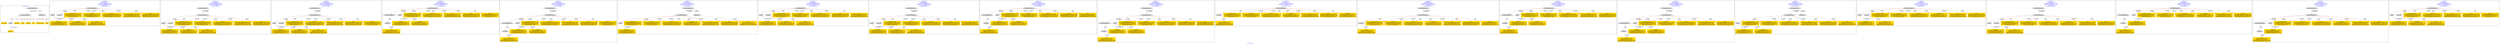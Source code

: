 digraph n0 {
fontcolor="blue"
remincross="true"
label="s22-s-moca.xml"
subgraph cluster_0 {
label="1-correct model"
n2[style="filled",color="white",fillcolor="lightgray",label="CulturalHeritageObject1"];
n3[shape="plaintext",style="filled",fillcolor="gold",label="creationDate"];
n4[style="filled",color="white",fillcolor="lightgray",label="Person1"];
n5[shape="plaintext",style="filled",fillcolor="gold",label="Dimensions"];
n6[shape="plaintext",style="filled",fillcolor="gold",label="Process"];
n7[shape="plaintext",style="filled",fillcolor="gold",label="Provenance"];
n8[shape="plaintext",style="filled",fillcolor="gold",label="title"];
n9[shape="plaintext",style="filled",fillcolor="gold",label="Assension_Number"];
n10[shape="plaintext",style="filled",fillcolor="gold",label="Artist_Name"];
n11[style="filled",color="white",fillcolor="lightgray",label="EuropeanaAggregation1"];
n12[style="filled",color="white",fillcolor="lightgray",label="WebResource1"];
n13[shape="plaintext",style="filled",fillcolor="gold",label="image"];
}
subgraph cluster_1 {
label="candidate 0\nlink coherence:1.0\nnode coherence:1.0\nconfidence:0.490334407110969\nmapping score:0.600944802370323\ncost:9.99991\n-precision:0.5-recall:0.45"
n15[style="filled",color="white",fillcolor="lightgray",label="CulturalHeritageObject1"];
n16[style="filled",color="white",fillcolor="lightgray",label="Person1"];
n17[style="filled",color="white",fillcolor="lightgray",label="Document1"];
n18[shape="plaintext",style="filled",fillcolor="gold",label="Assension_Number\n[CulturalHeritageObject,provenance,0.393]\n[CulturalHeritageObject,title,0.262]\n[CulturalHeritageObject,description,0.194]\n[Concept,prefLabel,0.151]"];
n19[shape="plaintext",style="filled",fillcolor="gold",label="Provenance\n[CulturalHeritageObject,provenance,0.373]\n[CulturalHeritageObject,title,0.29]\n[CulturalHeritageObject,description,0.191]\n[Concept,prefLabel,0.146]"];
n20[shape="plaintext",style="filled",fillcolor="gold",label="Artist_Name\n[Person,nameOfThePerson,0.434]\n[CulturalHeritageObject,description,0.24]\n[CulturalHeritageObject,title,0.2]\n[CulturalHeritageObject,provenance,0.126]"];
n21[shape="plaintext",style="filled",fillcolor="gold",label="Dimensions\n[CulturalHeritageObject,extent,0.685]\n[CulturalHeritageObject,accessionNumber,0.149]\n[CulturalHeritageObject,description,0.09]\n[CulturalHeritageObject,provenance,0.076]"];
n22[shape="plaintext",style="filled",fillcolor="gold",label="creationDate\n[Person,dateOfDeath,0.445]\n[CulturalHeritageObject,created,0.377]\n[CulturalHeritageObject,provenance,0.118]\n[CulturalHeritageObject,title,0.061]"];
n23[shape="plaintext",style="filled",fillcolor="gold",label="title\n[CulturalHeritageObject,description,0.421]\n[CulturalHeritageObject,title,0.298]\n[Person,biographicalInformation,0.185]\n[CulturalHeritageObject,provenance,0.096]"];
n24[shape="plaintext",style="filled",fillcolor="gold",label="image\n[Document,classLink,0.483]\n[WebResource,classLink,0.436]\n[CulturalHeritageObject,provenance,0.044]\n[CulturalHeritageObject,description,0.037]"];
n25[shape="plaintext",style="filled",fillcolor="gold",label="Process\n[CulturalHeritageObject,medium,0.689]\n[CulturalHeritageObject,description,0.158]\n[CulturalHeritageObject,provenance,0.078]\n[Person,biographicalInformation,0.075]"];
}
subgraph cluster_2 {
label="candidate 1\nlink coherence:1.0\nnode coherence:1.0\nconfidence:0.490334407110969\nmapping score:0.600944802370323\ncost:10.99984\n-precision:0.55-recall:0.55"
n27[style="filled",color="white",fillcolor="lightgray",label="CulturalHeritageObject1"];
n28[style="filled",color="white",fillcolor="lightgray",label="Person1"];
n29[style="filled",color="white",fillcolor="lightgray",label="Document1"];
n30[style="filled",color="white",fillcolor="lightgray",label="EuropeanaAggregation1"];
n31[shape="plaintext",style="filled",fillcolor="gold",label="Assension_Number\n[CulturalHeritageObject,provenance,0.393]\n[CulturalHeritageObject,title,0.262]\n[CulturalHeritageObject,description,0.194]\n[Concept,prefLabel,0.151]"];
n32[shape="plaintext",style="filled",fillcolor="gold",label="Provenance\n[CulturalHeritageObject,provenance,0.373]\n[CulturalHeritageObject,title,0.29]\n[CulturalHeritageObject,description,0.191]\n[Concept,prefLabel,0.146]"];
n33[shape="plaintext",style="filled",fillcolor="gold",label="Artist_Name\n[Person,nameOfThePerson,0.434]\n[CulturalHeritageObject,description,0.24]\n[CulturalHeritageObject,title,0.2]\n[CulturalHeritageObject,provenance,0.126]"];
n34[shape="plaintext",style="filled",fillcolor="gold",label="Dimensions\n[CulturalHeritageObject,extent,0.685]\n[CulturalHeritageObject,accessionNumber,0.149]\n[CulturalHeritageObject,description,0.09]\n[CulturalHeritageObject,provenance,0.076]"];
n35[shape="plaintext",style="filled",fillcolor="gold",label="creationDate\n[Person,dateOfDeath,0.445]\n[CulturalHeritageObject,created,0.377]\n[CulturalHeritageObject,provenance,0.118]\n[CulturalHeritageObject,title,0.061]"];
n36[shape="plaintext",style="filled",fillcolor="gold",label="title\n[CulturalHeritageObject,description,0.421]\n[CulturalHeritageObject,title,0.298]\n[Person,biographicalInformation,0.185]\n[CulturalHeritageObject,provenance,0.096]"];
n37[shape="plaintext",style="filled",fillcolor="gold",label="image\n[Document,classLink,0.483]\n[WebResource,classLink,0.436]\n[CulturalHeritageObject,provenance,0.044]\n[CulturalHeritageObject,description,0.037]"];
n38[shape="plaintext",style="filled",fillcolor="gold",label="Process\n[CulturalHeritageObject,medium,0.689]\n[CulturalHeritageObject,description,0.158]\n[CulturalHeritageObject,provenance,0.078]\n[Person,biographicalInformation,0.075]"];
}
subgraph cluster_3 {
label="candidate 10\nlink coherence:1.0\nnode coherence:1.0\nconfidence:0.4799041983309725\nmapping score:0.5974680661103241\ncost:10.99984\n-precision:0.45-recall:0.45"
n40[style="filled",color="white",fillcolor="lightgray",label="CulturalHeritageObject1"];
n41[style="filled",color="white",fillcolor="lightgray",label="Person1"];
n42[style="filled",color="white",fillcolor="lightgray",label="Document1"];
n43[style="filled",color="white",fillcolor="lightgray",label="EuropeanaAggregation1"];
n44[shape="plaintext",style="filled",fillcolor="gold",label="Assension_Number\n[CulturalHeritageObject,provenance,0.393]\n[CulturalHeritageObject,title,0.262]\n[CulturalHeritageObject,description,0.194]\n[Concept,prefLabel,0.151]"];
n45[shape="plaintext",style="filled",fillcolor="gold",label="Artist_Name\n[Person,nameOfThePerson,0.434]\n[CulturalHeritageObject,description,0.24]\n[CulturalHeritageObject,title,0.2]\n[CulturalHeritageObject,provenance,0.126]"];
n46[shape="plaintext",style="filled",fillcolor="gold",label="Dimensions\n[CulturalHeritageObject,extent,0.685]\n[CulturalHeritageObject,accessionNumber,0.149]\n[CulturalHeritageObject,description,0.09]\n[CulturalHeritageObject,provenance,0.076]"];
n47[shape="plaintext",style="filled",fillcolor="gold",label="creationDate\n[Person,dateOfDeath,0.445]\n[CulturalHeritageObject,created,0.377]\n[CulturalHeritageObject,provenance,0.118]\n[CulturalHeritageObject,title,0.061]"];
n48[shape="plaintext",style="filled",fillcolor="gold",label="title\n[CulturalHeritageObject,description,0.421]\n[CulturalHeritageObject,title,0.298]\n[Person,biographicalInformation,0.185]\n[CulturalHeritageObject,provenance,0.096]"];
n49[shape="plaintext",style="filled",fillcolor="gold",label="image\n[Document,classLink,0.483]\n[WebResource,classLink,0.436]\n[CulturalHeritageObject,provenance,0.044]\n[CulturalHeritageObject,description,0.037]"];
n50[shape="plaintext",style="filled",fillcolor="gold",label="Process\n[CulturalHeritageObject,medium,0.689]\n[CulturalHeritageObject,description,0.158]\n[CulturalHeritageObject,provenance,0.078]\n[Person,biographicalInformation,0.075]"];
n51[shape="plaintext",style="filled",fillcolor="gold",label="Provenance\n[CulturalHeritageObject,provenance,0.373]\n[CulturalHeritageObject,title,0.29]\n[CulturalHeritageObject,description,0.191]\n[Concept,prefLabel,0.146]"];
}
subgraph cluster_4 {
label="candidate 11\nlink coherence:1.0\nnode coherence:1.0\nconfidence:0.4799041983309725\nmapping score:0.5974680661103241\ncost:10.9999\n-precision:0.36-recall:0.36"
n53[style="filled",color="white",fillcolor="lightgray",label="CulturalHeritageObject1"];
n54[style="filled",color="white",fillcolor="lightgray",label="CulturalHeritageObject2"];
n55[style="filled",color="white",fillcolor="lightgray",label="Person1"];
n56[style="filled",color="white",fillcolor="lightgray",label="Document2"];
n57[shape="plaintext",style="filled",fillcolor="gold",label="Assension_Number\n[CulturalHeritageObject,provenance,0.393]\n[CulturalHeritageObject,title,0.262]\n[CulturalHeritageObject,description,0.194]\n[Concept,prefLabel,0.151]"];
n58[shape="plaintext",style="filled",fillcolor="gold",label="Artist_Name\n[Person,nameOfThePerson,0.434]\n[CulturalHeritageObject,description,0.24]\n[CulturalHeritageObject,title,0.2]\n[CulturalHeritageObject,provenance,0.126]"];
n59[shape="plaintext",style="filled",fillcolor="gold",label="Dimensions\n[CulturalHeritageObject,extent,0.685]\n[CulturalHeritageObject,accessionNumber,0.149]\n[CulturalHeritageObject,description,0.09]\n[CulturalHeritageObject,provenance,0.076]"];
n60[shape="plaintext",style="filled",fillcolor="gold",label="creationDate\n[Person,dateOfDeath,0.445]\n[CulturalHeritageObject,created,0.377]\n[CulturalHeritageObject,provenance,0.118]\n[CulturalHeritageObject,title,0.061]"];
n61[shape="plaintext",style="filled",fillcolor="gold",label="title\n[CulturalHeritageObject,description,0.421]\n[CulturalHeritageObject,title,0.298]\n[Person,biographicalInformation,0.185]\n[CulturalHeritageObject,provenance,0.096]"];
n62[shape="plaintext",style="filled",fillcolor="gold",label="Process\n[CulturalHeritageObject,medium,0.689]\n[CulturalHeritageObject,description,0.158]\n[CulturalHeritageObject,provenance,0.078]\n[Person,biographicalInformation,0.075]"];
n63[shape="plaintext",style="filled",fillcolor="gold",label="Provenance\n[CulturalHeritageObject,provenance,0.373]\n[CulturalHeritageObject,title,0.29]\n[CulturalHeritageObject,description,0.191]\n[Concept,prefLabel,0.146]"];
n64[shape="plaintext",style="filled",fillcolor="gold",label="image\n[Document,classLink,0.483]\n[WebResource,classLink,0.436]\n[CulturalHeritageObject,provenance,0.044]\n[CulturalHeritageObject,description,0.037]"];
}
subgraph cluster_5 {
label="candidate 12\nlink coherence:1.0\nnode coherence:1.0\nconfidence:0.4799041983309725\nmapping score:0.5974680661103241\ncost:11.99983\n-precision:0.42-recall:0.45"
n66[style="filled",color="white",fillcolor="lightgray",label="CulturalHeritageObject1"];
n67[style="filled",color="white",fillcolor="lightgray",label="CulturalHeritageObject2"];
n68[style="filled",color="white",fillcolor="lightgray",label="Person1"];
n69[style="filled",color="white",fillcolor="lightgray",label="Document2"];
n70[style="filled",color="white",fillcolor="lightgray",label="EuropeanaAggregation1"];
n71[shape="plaintext",style="filled",fillcolor="gold",label="Assension_Number\n[CulturalHeritageObject,provenance,0.393]\n[CulturalHeritageObject,title,0.262]\n[CulturalHeritageObject,description,0.194]\n[Concept,prefLabel,0.151]"];
n72[shape="plaintext",style="filled",fillcolor="gold",label="Artist_Name\n[Person,nameOfThePerson,0.434]\n[CulturalHeritageObject,description,0.24]\n[CulturalHeritageObject,title,0.2]\n[CulturalHeritageObject,provenance,0.126]"];
n73[shape="plaintext",style="filled",fillcolor="gold",label="Dimensions\n[CulturalHeritageObject,extent,0.685]\n[CulturalHeritageObject,accessionNumber,0.149]\n[CulturalHeritageObject,description,0.09]\n[CulturalHeritageObject,provenance,0.076]"];
n74[shape="plaintext",style="filled",fillcolor="gold",label="creationDate\n[Person,dateOfDeath,0.445]\n[CulturalHeritageObject,created,0.377]\n[CulturalHeritageObject,provenance,0.118]\n[CulturalHeritageObject,title,0.061]"];
n75[shape="plaintext",style="filled",fillcolor="gold",label="title\n[CulturalHeritageObject,description,0.421]\n[CulturalHeritageObject,title,0.298]\n[Person,biographicalInformation,0.185]\n[CulturalHeritageObject,provenance,0.096]"];
n76[shape="plaintext",style="filled",fillcolor="gold",label="Process\n[CulturalHeritageObject,medium,0.689]\n[CulturalHeritageObject,description,0.158]\n[CulturalHeritageObject,provenance,0.078]\n[Person,biographicalInformation,0.075]"];
n77[shape="plaintext",style="filled",fillcolor="gold",label="Provenance\n[CulturalHeritageObject,provenance,0.373]\n[CulturalHeritageObject,title,0.29]\n[CulturalHeritageObject,description,0.191]\n[Concept,prefLabel,0.146]"];
n78[shape="plaintext",style="filled",fillcolor="gold",label="image\n[Document,classLink,0.483]\n[WebResource,classLink,0.436]\n[CulturalHeritageObject,provenance,0.044]\n[CulturalHeritageObject,description,0.037]"];
}
subgraph cluster_6 {
label="candidate 13\nlink coherence:1.0\nnode coherence:1.0\nconfidence:0.475926490272952\nmapping score:0.5961421634243173\ncost:10.99977\n-precision:0.82-recall:0.82"
n80[style="filled",color="white",fillcolor="lightgray",label="CulturalHeritageObject1"];
n81[style="filled",color="white",fillcolor="lightgray",label="Person1"];
n82[style="filled",color="white",fillcolor="lightgray",label="EuropeanaAggregation1"];
n83[style="filled",color="white",fillcolor="lightgray",label="WebResource1"];
n84[shape="plaintext",style="filled",fillcolor="gold",label="Assension_Number\n[CulturalHeritageObject,provenance,0.393]\n[CulturalHeritageObject,title,0.262]\n[CulturalHeritageObject,description,0.194]\n[Concept,prefLabel,0.151]"];
n85[shape="plaintext",style="filled",fillcolor="gold",label="Provenance\n[CulturalHeritageObject,provenance,0.373]\n[CulturalHeritageObject,title,0.29]\n[CulturalHeritageObject,description,0.191]\n[Concept,prefLabel,0.146]"];
n86[shape="plaintext",style="filled",fillcolor="gold",label="Artist_Name\n[Person,nameOfThePerson,0.434]\n[CulturalHeritageObject,description,0.24]\n[CulturalHeritageObject,title,0.2]\n[CulturalHeritageObject,provenance,0.126]"];
n87[shape="plaintext",style="filled",fillcolor="gold",label="Dimensions\n[CulturalHeritageObject,extent,0.685]\n[CulturalHeritageObject,accessionNumber,0.149]\n[CulturalHeritageObject,description,0.09]\n[CulturalHeritageObject,provenance,0.076]"];
n88[shape="plaintext",style="filled",fillcolor="gold",label="creationDate\n[Person,dateOfDeath,0.445]\n[CulturalHeritageObject,created,0.377]\n[CulturalHeritageObject,provenance,0.118]\n[CulturalHeritageObject,title,0.061]"];
n89[shape="plaintext",style="filled",fillcolor="gold",label="title\n[CulturalHeritageObject,description,0.421]\n[CulturalHeritageObject,title,0.298]\n[Person,biographicalInformation,0.185]\n[CulturalHeritageObject,provenance,0.096]"];
n90[shape="plaintext",style="filled",fillcolor="gold",label="Process\n[CulturalHeritageObject,medium,0.689]\n[CulturalHeritageObject,description,0.158]\n[CulturalHeritageObject,provenance,0.078]\n[Person,biographicalInformation,0.075]"];
n91[shape="plaintext",style="filled",fillcolor="gold",label="image\n[Document,classLink,0.483]\n[WebResource,classLink,0.436]\n[CulturalHeritageObject,provenance,0.044]\n[CulturalHeritageObject,description,0.037]"];
}
subgraph cluster_7 {
label="candidate 14\nlink coherence:1.0\nnode coherence:1.0\nconfidence:0.4749843493000079\nmapping score:0.595828116433336\ncost:9.99991\n-precision:0.6-recall:0.55"
n93[style="filled",color="white",fillcolor="lightgray",label="CulturalHeritageObject1"];
n94[style="filled",color="white",fillcolor="lightgray",label="Person1"];
n95[style="filled",color="white",fillcolor="lightgray",label="Document1"];
n96[shape="plaintext",style="filled",fillcolor="gold",label="Assension_Number\n[CulturalHeritageObject,provenance,0.393]\n[CulturalHeritageObject,title,0.262]\n[CulturalHeritageObject,description,0.194]\n[Concept,prefLabel,0.151]"];
n97[shape="plaintext",style="filled",fillcolor="gold",label="Provenance\n[CulturalHeritageObject,provenance,0.373]\n[CulturalHeritageObject,title,0.29]\n[CulturalHeritageObject,description,0.191]\n[Concept,prefLabel,0.146]"];
n98[shape="plaintext",style="filled",fillcolor="gold",label="Artist_Name\n[Person,nameOfThePerson,0.434]\n[CulturalHeritageObject,description,0.24]\n[CulturalHeritageObject,title,0.2]\n[CulturalHeritageObject,provenance,0.126]"];
n99[shape="plaintext",style="filled",fillcolor="gold",label="Dimensions\n[CulturalHeritageObject,extent,0.685]\n[CulturalHeritageObject,accessionNumber,0.149]\n[CulturalHeritageObject,description,0.09]\n[CulturalHeritageObject,provenance,0.076]"];
n100[shape="plaintext",style="filled",fillcolor="gold",label="creationDate\n[Person,dateOfDeath,0.445]\n[CulturalHeritageObject,created,0.377]\n[CulturalHeritageObject,provenance,0.118]\n[CulturalHeritageObject,title,0.061]"];
n101[shape="plaintext",style="filled",fillcolor="gold",label="image\n[Document,classLink,0.483]\n[WebResource,classLink,0.436]\n[CulturalHeritageObject,provenance,0.044]\n[CulturalHeritageObject,description,0.037]"];
n102[shape="plaintext",style="filled",fillcolor="gold",label="Process\n[CulturalHeritageObject,medium,0.689]\n[CulturalHeritageObject,description,0.158]\n[CulturalHeritageObject,provenance,0.078]\n[Person,biographicalInformation,0.075]"];
n103[shape="plaintext",style="filled",fillcolor="gold",label="title\n[CulturalHeritageObject,description,0.421]\n[CulturalHeritageObject,title,0.298]\n[Person,biographicalInformation,0.185]\n[CulturalHeritageObject,provenance,0.096]"];
}
subgraph cluster_8 {
label="candidate 15\nlink coherence:1.0\nnode coherence:1.0\nconfidence:0.4749843493000079\nmapping score:0.595828116433336\ncost:10.99984\n-precision:0.64-recall:0.64"
n105[style="filled",color="white",fillcolor="lightgray",label="CulturalHeritageObject1"];
n106[style="filled",color="white",fillcolor="lightgray",label="Person1"];
n107[style="filled",color="white",fillcolor="lightgray",label="Document1"];
n108[style="filled",color="white",fillcolor="lightgray",label="EuropeanaAggregation1"];
n109[shape="plaintext",style="filled",fillcolor="gold",label="Assension_Number\n[CulturalHeritageObject,provenance,0.393]\n[CulturalHeritageObject,title,0.262]\n[CulturalHeritageObject,description,0.194]\n[Concept,prefLabel,0.151]"];
n110[shape="plaintext",style="filled",fillcolor="gold",label="Provenance\n[CulturalHeritageObject,provenance,0.373]\n[CulturalHeritageObject,title,0.29]\n[CulturalHeritageObject,description,0.191]\n[Concept,prefLabel,0.146]"];
n111[shape="plaintext",style="filled",fillcolor="gold",label="Artist_Name\n[Person,nameOfThePerson,0.434]\n[CulturalHeritageObject,description,0.24]\n[CulturalHeritageObject,title,0.2]\n[CulturalHeritageObject,provenance,0.126]"];
n112[shape="plaintext",style="filled",fillcolor="gold",label="Dimensions\n[CulturalHeritageObject,extent,0.685]\n[CulturalHeritageObject,accessionNumber,0.149]\n[CulturalHeritageObject,description,0.09]\n[CulturalHeritageObject,provenance,0.076]"];
n113[shape="plaintext",style="filled",fillcolor="gold",label="creationDate\n[Person,dateOfDeath,0.445]\n[CulturalHeritageObject,created,0.377]\n[CulturalHeritageObject,provenance,0.118]\n[CulturalHeritageObject,title,0.061]"];
n114[shape="plaintext",style="filled",fillcolor="gold",label="image\n[Document,classLink,0.483]\n[WebResource,classLink,0.436]\n[CulturalHeritageObject,provenance,0.044]\n[CulturalHeritageObject,description,0.037]"];
n115[shape="plaintext",style="filled",fillcolor="gold",label="Process\n[CulturalHeritageObject,medium,0.689]\n[CulturalHeritageObject,description,0.158]\n[CulturalHeritageObject,provenance,0.078]\n[Person,biographicalInformation,0.075]"];
n116[shape="plaintext",style="filled",fillcolor="gold",label="title\n[CulturalHeritageObject,description,0.421]\n[CulturalHeritageObject,title,0.298]\n[Person,biographicalInformation,0.185]\n[CulturalHeritageObject,provenance,0.096]"];
}
subgraph cluster_9 {
label="candidate 16\nlink coherence:1.0\nnode coherence:1.0\nconfidence:0.4749843493000079\nmapping score:0.595828116433336\ncost:10.9999\n-precision:0.55-recall:0.55"
n118[style="filled",color="white",fillcolor="lightgray",label="CulturalHeritageObject1"];
n119[style="filled",color="white",fillcolor="lightgray",label="CulturalHeritageObject2"];
n120[style="filled",color="white",fillcolor="lightgray",label="Person1"];
n121[style="filled",color="white",fillcolor="lightgray",label="Document2"];
n122[shape="plaintext",style="filled",fillcolor="gold",label="Assension_Number\n[CulturalHeritageObject,provenance,0.393]\n[CulturalHeritageObject,title,0.262]\n[CulturalHeritageObject,description,0.194]\n[Concept,prefLabel,0.151]"];
n123[shape="plaintext",style="filled",fillcolor="gold",label="Provenance\n[CulturalHeritageObject,provenance,0.373]\n[CulturalHeritageObject,title,0.29]\n[CulturalHeritageObject,description,0.191]\n[Concept,prefLabel,0.146]"];
n124[shape="plaintext",style="filled",fillcolor="gold",label="Artist_Name\n[Person,nameOfThePerson,0.434]\n[CulturalHeritageObject,description,0.24]\n[CulturalHeritageObject,title,0.2]\n[CulturalHeritageObject,provenance,0.126]"];
n125[shape="plaintext",style="filled",fillcolor="gold",label="Dimensions\n[CulturalHeritageObject,extent,0.685]\n[CulturalHeritageObject,accessionNumber,0.149]\n[CulturalHeritageObject,description,0.09]\n[CulturalHeritageObject,provenance,0.076]"];
n126[shape="plaintext",style="filled",fillcolor="gold",label="creationDate\n[Person,dateOfDeath,0.445]\n[CulturalHeritageObject,created,0.377]\n[CulturalHeritageObject,provenance,0.118]\n[CulturalHeritageObject,title,0.061]"];
n127[shape="plaintext",style="filled",fillcolor="gold",label="Process\n[CulturalHeritageObject,medium,0.689]\n[CulturalHeritageObject,description,0.158]\n[CulturalHeritageObject,provenance,0.078]\n[Person,biographicalInformation,0.075]"];
n128[shape="plaintext",style="filled",fillcolor="gold",label="title\n[CulturalHeritageObject,description,0.421]\n[CulturalHeritageObject,title,0.298]\n[Person,biographicalInformation,0.185]\n[CulturalHeritageObject,provenance,0.096]"];
n129[shape="plaintext",style="filled",fillcolor="gold",label="image\n[Document,classLink,0.483]\n[WebResource,classLink,0.436]\n[CulturalHeritageObject,provenance,0.044]\n[CulturalHeritageObject,description,0.037]"];
}
subgraph cluster_10 {
label="candidate 17\nlink coherence:1.0\nnode coherence:1.0\nconfidence:0.4749843493000079\nmapping score:0.595828116433336\ncost:11.99983\n-precision:0.58-recall:0.64"
n131[style="filled",color="white",fillcolor="lightgray",label="CulturalHeritageObject1"];
n132[style="filled",color="white",fillcolor="lightgray",label="CulturalHeritageObject2"];
n133[style="filled",color="white",fillcolor="lightgray",label="Person1"];
n134[style="filled",color="white",fillcolor="lightgray",label="Document2"];
n135[style="filled",color="white",fillcolor="lightgray",label="EuropeanaAggregation1"];
n136[shape="plaintext",style="filled",fillcolor="gold",label="Assension_Number\n[CulturalHeritageObject,provenance,0.393]\n[CulturalHeritageObject,title,0.262]\n[CulturalHeritageObject,description,0.194]\n[Concept,prefLabel,0.151]"];
n137[shape="plaintext",style="filled",fillcolor="gold",label="Provenance\n[CulturalHeritageObject,provenance,0.373]\n[CulturalHeritageObject,title,0.29]\n[CulturalHeritageObject,description,0.191]\n[Concept,prefLabel,0.146]"];
n138[shape="plaintext",style="filled",fillcolor="gold",label="Artist_Name\n[Person,nameOfThePerson,0.434]\n[CulturalHeritageObject,description,0.24]\n[CulturalHeritageObject,title,0.2]\n[CulturalHeritageObject,provenance,0.126]"];
n139[shape="plaintext",style="filled",fillcolor="gold",label="Dimensions\n[CulturalHeritageObject,extent,0.685]\n[CulturalHeritageObject,accessionNumber,0.149]\n[CulturalHeritageObject,description,0.09]\n[CulturalHeritageObject,provenance,0.076]"];
n140[shape="plaintext",style="filled",fillcolor="gold",label="creationDate\n[Person,dateOfDeath,0.445]\n[CulturalHeritageObject,created,0.377]\n[CulturalHeritageObject,provenance,0.118]\n[CulturalHeritageObject,title,0.061]"];
n141[shape="plaintext",style="filled",fillcolor="gold",label="Process\n[CulturalHeritageObject,medium,0.689]\n[CulturalHeritageObject,description,0.158]\n[CulturalHeritageObject,provenance,0.078]\n[Person,biographicalInformation,0.075]"];
n142[shape="plaintext",style="filled",fillcolor="gold",label="title\n[CulturalHeritageObject,description,0.421]\n[CulturalHeritageObject,title,0.298]\n[Person,biographicalInformation,0.185]\n[CulturalHeritageObject,provenance,0.096]"];
n143[shape="plaintext",style="filled",fillcolor="gold",label="image\n[Document,classLink,0.483]\n[WebResource,classLink,0.436]\n[CulturalHeritageObject,provenance,0.044]\n[CulturalHeritageObject,description,0.037]"];
}
subgraph cluster_11 {
label="candidate 18\nlink coherence:1.0\nnode coherence:1.0\nconfidence:0.4524821244476821\nmapping score:0.6091607081492274\ncost:9.0\n-precision:0.44-recall:0.36"
n145[style="filled",color="white",fillcolor="lightgray",label="CulturalHeritageObject1"];
n146[style="filled",color="white",fillcolor="lightgray",label="Document1"];
n147[shape="plaintext",style="filled",fillcolor="gold",label="Assension_Number\n[CulturalHeritageObject,provenance,0.393]\n[CulturalHeritageObject,title,0.262]\n[CulturalHeritageObject,description,0.194]\n[Concept,prefLabel,0.151]"];
n148[shape="plaintext",style="filled",fillcolor="gold",label="Provenance\n[CulturalHeritageObject,provenance,0.373]\n[CulturalHeritageObject,title,0.29]\n[CulturalHeritageObject,description,0.191]\n[Concept,prefLabel,0.146]"];
n149[shape="plaintext",style="filled",fillcolor="gold",label="Dimensions\n[CulturalHeritageObject,extent,0.685]\n[CulturalHeritageObject,accessionNumber,0.149]\n[CulturalHeritageObject,description,0.09]\n[CulturalHeritageObject,provenance,0.076]"];
n150[shape="plaintext",style="filled",fillcolor="gold",label="creationDate\n[Person,dateOfDeath,0.445]\n[CulturalHeritageObject,created,0.377]\n[CulturalHeritageObject,provenance,0.118]\n[CulturalHeritageObject,title,0.061]"];
n151[shape="plaintext",style="filled",fillcolor="gold",label="title\n[CulturalHeritageObject,description,0.421]\n[CulturalHeritageObject,title,0.298]\n[Person,biographicalInformation,0.185]\n[CulturalHeritageObject,provenance,0.096]"];
n152[shape="plaintext",style="filled",fillcolor="gold",label="image\n[Document,classLink,0.483]\n[WebResource,classLink,0.436]\n[CulturalHeritageObject,provenance,0.044]\n[CulturalHeritageObject,description,0.037]"];
n153[shape="plaintext",style="filled",fillcolor="gold",label="Process\n[CulturalHeritageObject,medium,0.689]\n[CulturalHeritageObject,description,0.158]\n[CulturalHeritageObject,provenance,0.078]\n[Person,biographicalInformation,0.075]"];
n154[shape="plaintext",style="filled",fillcolor="gold",label="Artist_Name\n[Person,nameOfThePerson,0.434]\n[CulturalHeritageObject,description,0.24]\n[CulturalHeritageObject,title,0.2]\n[CulturalHeritageObject,provenance,0.126]"];
}
subgraph cluster_12 {
label="candidate 19\nlink coherence:1.0\nnode coherence:1.0\nconfidence:0.4524821244476821\nmapping score:0.6091607081492274\ncost:9.99993\n-precision:0.5-recall:0.45"
n156[style="filled",color="white",fillcolor="lightgray",label="CulturalHeritageObject1"];
n157[style="filled",color="white",fillcolor="lightgray",label="Document1"];
n158[style="filled",color="white",fillcolor="lightgray",label="EuropeanaAggregation1"];
n159[shape="plaintext",style="filled",fillcolor="gold",label="Assension_Number\n[CulturalHeritageObject,provenance,0.393]\n[CulturalHeritageObject,title,0.262]\n[CulturalHeritageObject,description,0.194]\n[Concept,prefLabel,0.151]"];
n160[shape="plaintext",style="filled",fillcolor="gold",label="Provenance\n[CulturalHeritageObject,provenance,0.373]\n[CulturalHeritageObject,title,0.29]\n[CulturalHeritageObject,description,0.191]\n[Concept,prefLabel,0.146]"];
n161[shape="plaintext",style="filled",fillcolor="gold",label="Dimensions\n[CulturalHeritageObject,extent,0.685]\n[CulturalHeritageObject,accessionNumber,0.149]\n[CulturalHeritageObject,description,0.09]\n[CulturalHeritageObject,provenance,0.076]"];
n162[shape="plaintext",style="filled",fillcolor="gold",label="creationDate\n[Person,dateOfDeath,0.445]\n[CulturalHeritageObject,created,0.377]\n[CulturalHeritageObject,provenance,0.118]\n[CulturalHeritageObject,title,0.061]"];
n163[shape="plaintext",style="filled",fillcolor="gold",label="title\n[CulturalHeritageObject,description,0.421]\n[CulturalHeritageObject,title,0.298]\n[Person,biographicalInformation,0.185]\n[CulturalHeritageObject,provenance,0.096]"];
n164[shape="plaintext",style="filled",fillcolor="gold",label="image\n[Document,classLink,0.483]\n[WebResource,classLink,0.436]\n[CulturalHeritageObject,provenance,0.044]\n[CulturalHeritageObject,description,0.037]"];
n165[shape="plaintext",style="filled",fillcolor="gold",label="Process\n[CulturalHeritageObject,medium,0.689]\n[CulturalHeritageObject,description,0.158]\n[CulturalHeritageObject,provenance,0.078]\n[Person,biographicalInformation,0.075]"];
n166[shape="plaintext",style="filled",fillcolor="gold",label="Artist_Name\n[Person,nameOfThePerson,0.434]\n[CulturalHeritageObject,description,0.24]\n[CulturalHeritageObject,title,0.2]\n[CulturalHeritageObject,provenance,0.126]"];
}
subgraph cluster_13 {
label="candidate 2\nlink coherence:1.0\nnode coherence:1.0\nconfidence:0.490334407110969\nmapping score:0.600944802370323\ncost:10.9999\n-precision:0.45-recall:0.45"
n168[style="filled",color="white",fillcolor="lightgray",label="CulturalHeritageObject1"];
n169[style="filled",color="white",fillcolor="lightgray",label="CulturalHeritageObject2"];
n170[style="filled",color="white",fillcolor="lightgray",label="Person1"];
n171[style="filled",color="white",fillcolor="lightgray",label="Document2"];
n172[shape="plaintext",style="filled",fillcolor="gold",label="Assension_Number\n[CulturalHeritageObject,provenance,0.393]\n[CulturalHeritageObject,title,0.262]\n[CulturalHeritageObject,description,0.194]\n[Concept,prefLabel,0.151]"];
n173[shape="plaintext",style="filled",fillcolor="gold",label="Provenance\n[CulturalHeritageObject,provenance,0.373]\n[CulturalHeritageObject,title,0.29]\n[CulturalHeritageObject,description,0.191]\n[Concept,prefLabel,0.146]"];
n174[shape="plaintext",style="filled",fillcolor="gold",label="Artist_Name\n[Person,nameOfThePerson,0.434]\n[CulturalHeritageObject,description,0.24]\n[CulturalHeritageObject,title,0.2]\n[CulturalHeritageObject,provenance,0.126]"];
n175[shape="plaintext",style="filled",fillcolor="gold",label="Dimensions\n[CulturalHeritageObject,extent,0.685]\n[CulturalHeritageObject,accessionNumber,0.149]\n[CulturalHeritageObject,description,0.09]\n[CulturalHeritageObject,provenance,0.076]"];
n176[shape="plaintext",style="filled",fillcolor="gold",label="creationDate\n[Person,dateOfDeath,0.445]\n[CulturalHeritageObject,created,0.377]\n[CulturalHeritageObject,provenance,0.118]\n[CulturalHeritageObject,title,0.061]"];
n177[shape="plaintext",style="filled",fillcolor="gold",label="title\n[CulturalHeritageObject,description,0.421]\n[CulturalHeritageObject,title,0.298]\n[Person,biographicalInformation,0.185]\n[CulturalHeritageObject,provenance,0.096]"];
n178[shape="plaintext",style="filled",fillcolor="gold",label="Process\n[CulturalHeritageObject,medium,0.689]\n[CulturalHeritageObject,description,0.158]\n[CulturalHeritageObject,provenance,0.078]\n[Person,biographicalInformation,0.075]"];
n179[shape="plaintext",style="filled",fillcolor="gold",label="image\n[Document,classLink,0.483]\n[WebResource,classLink,0.436]\n[CulturalHeritageObject,provenance,0.044]\n[CulturalHeritageObject,description,0.037]"];
}
subgraph cluster_14 {
label="candidate 3\nlink coherence:1.0\nnode coherence:1.0\nconfidence:0.490334407110969\nmapping score:0.600944802370323\ncost:11.99983\n-precision:0.5-recall:0.55"
n181[style="filled",color="white",fillcolor="lightgray",label="CulturalHeritageObject1"];
n182[style="filled",color="white",fillcolor="lightgray",label="CulturalHeritageObject2"];
n183[style="filled",color="white",fillcolor="lightgray",label="Person1"];
n184[style="filled",color="white",fillcolor="lightgray",label="Document2"];
n185[style="filled",color="white",fillcolor="lightgray",label="EuropeanaAggregation1"];
n186[shape="plaintext",style="filled",fillcolor="gold",label="Assension_Number\n[CulturalHeritageObject,provenance,0.393]\n[CulturalHeritageObject,title,0.262]\n[CulturalHeritageObject,description,0.194]\n[Concept,prefLabel,0.151]"];
n187[shape="plaintext",style="filled",fillcolor="gold",label="Provenance\n[CulturalHeritageObject,provenance,0.373]\n[CulturalHeritageObject,title,0.29]\n[CulturalHeritageObject,description,0.191]\n[Concept,prefLabel,0.146]"];
n188[shape="plaintext",style="filled",fillcolor="gold",label="Artist_Name\n[Person,nameOfThePerson,0.434]\n[CulturalHeritageObject,description,0.24]\n[CulturalHeritageObject,title,0.2]\n[CulturalHeritageObject,provenance,0.126]"];
n189[shape="plaintext",style="filled",fillcolor="gold",label="Dimensions\n[CulturalHeritageObject,extent,0.685]\n[CulturalHeritageObject,accessionNumber,0.149]\n[CulturalHeritageObject,description,0.09]\n[CulturalHeritageObject,provenance,0.076]"];
n190[shape="plaintext",style="filled",fillcolor="gold",label="creationDate\n[Person,dateOfDeath,0.445]\n[CulturalHeritageObject,created,0.377]\n[CulturalHeritageObject,provenance,0.118]\n[CulturalHeritageObject,title,0.061]"];
n191[shape="plaintext",style="filled",fillcolor="gold",label="title\n[CulturalHeritageObject,description,0.421]\n[CulturalHeritageObject,title,0.298]\n[Person,biographicalInformation,0.185]\n[CulturalHeritageObject,provenance,0.096]"];
n192[shape="plaintext",style="filled",fillcolor="gold",label="Process\n[CulturalHeritageObject,medium,0.689]\n[CulturalHeritageObject,description,0.158]\n[CulturalHeritageObject,provenance,0.078]\n[Person,biographicalInformation,0.075]"];
n193[shape="plaintext",style="filled",fillcolor="gold",label="image\n[Document,classLink,0.483]\n[WebResource,classLink,0.436]\n[CulturalHeritageObject,provenance,0.044]\n[CulturalHeritageObject,description,0.037]"];
}
subgraph cluster_15 {
label="candidate 4\nlink coherence:1.0\nnode coherence:1.0\nconfidence:0.48441975328209064\nmapping score:0.5989732510940302\ncost:10.99977\n-precision:0.73-recall:0.73"
n195[style="filled",color="white",fillcolor="lightgray",label="CulturalHeritageObject1"];
n196[style="filled",color="white",fillcolor="lightgray",label="Person1"];
n197[style="filled",color="white",fillcolor="lightgray",label="EuropeanaAggregation1"];
n198[style="filled",color="white",fillcolor="lightgray",label="WebResource1"];
n199[shape="plaintext",style="filled",fillcolor="gold",label="Assension_Number\n[CulturalHeritageObject,provenance,0.393]\n[CulturalHeritageObject,title,0.262]\n[CulturalHeritageObject,description,0.194]\n[Concept,prefLabel,0.151]"];
n200[shape="plaintext",style="filled",fillcolor="gold",label="Provenance\n[CulturalHeritageObject,provenance,0.373]\n[CulturalHeritageObject,title,0.29]\n[CulturalHeritageObject,description,0.191]\n[Concept,prefLabel,0.146]"];
n201[shape="plaintext",style="filled",fillcolor="gold",label="Artist_Name\n[Person,nameOfThePerson,0.434]\n[CulturalHeritageObject,description,0.24]\n[CulturalHeritageObject,title,0.2]\n[CulturalHeritageObject,provenance,0.126]"];
n202[shape="plaintext",style="filled",fillcolor="gold",label="Dimensions\n[CulturalHeritageObject,extent,0.685]\n[CulturalHeritageObject,accessionNumber,0.149]\n[CulturalHeritageObject,description,0.09]\n[CulturalHeritageObject,provenance,0.076]"];
n203[shape="plaintext",style="filled",fillcolor="gold",label="creationDate\n[Person,dateOfDeath,0.445]\n[CulturalHeritageObject,created,0.377]\n[CulturalHeritageObject,provenance,0.118]\n[CulturalHeritageObject,title,0.061]"];
n204[shape="plaintext",style="filled",fillcolor="gold",label="title\n[CulturalHeritageObject,description,0.421]\n[CulturalHeritageObject,title,0.298]\n[Person,biographicalInformation,0.185]\n[CulturalHeritageObject,provenance,0.096]"];
n205[shape="plaintext",style="filled",fillcolor="gold",label="Process\n[CulturalHeritageObject,medium,0.689]\n[CulturalHeritageObject,description,0.158]\n[CulturalHeritageObject,provenance,0.078]\n[Person,biographicalInformation,0.075]"];
n206[shape="plaintext",style="filled",fillcolor="gold",label="image\n[Document,classLink,0.483]\n[WebResource,classLink,0.436]\n[CulturalHeritageObject,provenance,0.044]\n[CulturalHeritageObject,description,0.037]"];
}
subgraph cluster_16 {
label="candidate 5\nlink coherence:1.0\nnode coherence:1.0\nconfidence:0.4818411441018303\nmapping score:0.59811371470061\ncost:9.99991\n-precision:0.6-recall:0.55"
n208[style="filled",color="white",fillcolor="lightgray",label="CulturalHeritageObject1"];
n209[style="filled",color="white",fillcolor="lightgray",label="Person1"];
n210[style="filled",color="white",fillcolor="lightgray",label="Document1"];
n211[shape="plaintext",style="filled",fillcolor="gold",label="Assension_Number\n[CulturalHeritageObject,provenance,0.393]\n[CulturalHeritageObject,title,0.262]\n[CulturalHeritageObject,description,0.194]\n[Concept,prefLabel,0.151]"];
n212[shape="plaintext",style="filled",fillcolor="gold",label="Provenance\n[CulturalHeritageObject,provenance,0.373]\n[CulturalHeritageObject,title,0.29]\n[CulturalHeritageObject,description,0.191]\n[Concept,prefLabel,0.146]"];
n213[shape="plaintext",style="filled",fillcolor="gold",label="Artist_Name\n[Person,nameOfThePerson,0.434]\n[CulturalHeritageObject,description,0.24]\n[CulturalHeritageObject,title,0.2]\n[CulturalHeritageObject,provenance,0.126]"];
n214[shape="plaintext",style="filled",fillcolor="gold",label="Dimensions\n[CulturalHeritageObject,extent,0.685]\n[CulturalHeritageObject,accessionNumber,0.149]\n[CulturalHeritageObject,description,0.09]\n[CulturalHeritageObject,provenance,0.076]"];
n215[shape="plaintext",style="filled",fillcolor="gold",label="creationDate\n[Person,dateOfDeath,0.445]\n[CulturalHeritageObject,created,0.377]\n[CulturalHeritageObject,provenance,0.118]\n[CulturalHeritageObject,title,0.061]"];
n216[shape="plaintext",style="filled",fillcolor="gold",label="title\n[CulturalHeritageObject,description,0.421]\n[CulturalHeritageObject,title,0.298]\n[Person,biographicalInformation,0.185]\n[CulturalHeritageObject,provenance,0.096]"];
n217[shape="plaintext",style="filled",fillcolor="gold",label="image\n[Document,classLink,0.483]\n[WebResource,classLink,0.436]\n[CulturalHeritageObject,provenance,0.044]\n[CulturalHeritageObject,description,0.037]"];
n218[shape="plaintext",style="filled",fillcolor="gold",label="Process\n[CulturalHeritageObject,medium,0.689]\n[CulturalHeritageObject,description,0.158]\n[CulturalHeritageObject,provenance,0.078]\n[Person,biographicalInformation,0.075]"];
}
subgraph cluster_17 {
label="candidate 6\nlink coherence:1.0\nnode coherence:1.0\nconfidence:0.4818411441018303\nmapping score:0.59811371470061\ncost:10.99984\n-precision:0.64-recall:0.64"
n220[style="filled",color="white",fillcolor="lightgray",label="CulturalHeritageObject1"];
n221[style="filled",color="white",fillcolor="lightgray",label="Person1"];
n222[style="filled",color="white",fillcolor="lightgray",label="Document1"];
n223[style="filled",color="white",fillcolor="lightgray",label="EuropeanaAggregation1"];
n224[shape="plaintext",style="filled",fillcolor="gold",label="Assension_Number\n[CulturalHeritageObject,provenance,0.393]\n[CulturalHeritageObject,title,0.262]\n[CulturalHeritageObject,description,0.194]\n[Concept,prefLabel,0.151]"];
n225[shape="plaintext",style="filled",fillcolor="gold",label="Provenance\n[CulturalHeritageObject,provenance,0.373]\n[CulturalHeritageObject,title,0.29]\n[CulturalHeritageObject,description,0.191]\n[Concept,prefLabel,0.146]"];
n226[shape="plaintext",style="filled",fillcolor="gold",label="Artist_Name\n[Person,nameOfThePerson,0.434]\n[CulturalHeritageObject,description,0.24]\n[CulturalHeritageObject,title,0.2]\n[CulturalHeritageObject,provenance,0.126]"];
n227[shape="plaintext",style="filled",fillcolor="gold",label="Dimensions\n[CulturalHeritageObject,extent,0.685]\n[CulturalHeritageObject,accessionNumber,0.149]\n[CulturalHeritageObject,description,0.09]\n[CulturalHeritageObject,provenance,0.076]"];
n228[shape="plaintext",style="filled",fillcolor="gold",label="creationDate\n[Person,dateOfDeath,0.445]\n[CulturalHeritageObject,created,0.377]\n[CulturalHeritageObject,provenance,0.118]\n[CulturalHeritageObject,title,0.061]"];
n229[shape="plaintext",style="filled",fillcolor="gold",label="title\n[CulturalHeritageObject,description,0.421]\n[CulturalHeritageObject,title,0.298]\n[Person,biographicalInformation,0.185]\n[CulturalHeritageObject,provenance,0.096]"];
n230[shape="plaintext",style="filled",fillcolor="gold",label="image\n[Document,classLink,0.483]\n[WebResource,classLink,0.436]\n[CulturalHeritageObject,provenance,0.044]\n[CulturalHeritageObject,description,0.037]"];
n231[shape="plaintext",style="filled",fillcolor="gold",label="Process\n[CulturalHeritageObject,medium,0.689]\n[CulturalHeritageObject,description,0.158]\n[CulturalHeritageObject,provenance,0.078]\n[Person,biographicalInformation,0.075]"];
}
subgraph cluster_18 {
label="candidate 7\nlink coherence:1.0\nnode coherence:1.0\nconfidence:0.4818411441018303\nmapping score:0.59811371470061\ncost:10.9999\n-precision:0.55-recall:0.55"
n233[style="filled",color="white",fillcolor="lightgray",label="CulturalHeritageObject1"];
n234[style="filled",color="white",fillcolor="lightgray",label="CulturalHeritageObject2"];
n235[style="filled",color="white",fillcolor="lightgray",label="Person1"];
n236[style="filled",color="white",fillcolor="lightgray",label="Document2"];
n237[shape="plaintext",style="filled",fillcolor="gold",label="Assension_Number\n[CulturalHeritageObject,provenance,0.393]\n[CulturalHeritageObject,title,0.262]\n[CulturalHeritageObject,description,0.194]\n[Concept,prefLabel,0.151]"];
n238[shape="plaintext",style="filled",fillcolor="gold",label="Provenance\n[CulturalHeritageObject,provenance,0.373]\n[CulturalHeritageObject,title,0.29]\n[CulturalHeritageObject,description,0.191]\n[Concept,prefLabel,0.146]"];
n239[shape="plaintext",style="filled",fillcolor="gold",label="Artist_Name\n[Person,nameOfThePerson,0.434]\n[CulturalHeritageObject,description,0.24]\n[CulturalHeritageObject,title,0.2]\n[CulturalHeritageObject,provenance,0.126]"];
n240[shape="plaintext",style="filled",fillcolor="gold",label="Dimensions\n[CulturalHeritageObject,extent,0.685]\n[CulturalHeritageObject,accessionNumber,0.149]\n[CulturalHeritageObject,description,0.09]\n[CulturalHeritageObject,provenance,0.076]"];
n241[shape="plaintext",style="filled",fillcolor="gold",label="creationDate\n[Person,dateOfDeath,0.445]\n[CulturalHeritageObject,created,0.377]\n[CulturalHeritageObject,provenance,0.118]\n[CulturalHeritageObject,title,0.061]"];
n242[shape="plaintext",style="filled",fillcolor="gold",label="title\n[CulturalHeritageObject,description,0.421]\n[CulturalHeritageObject,title,0.298]\n[Person,biographicalInformation,0.185]\n[CulturalHeritageObject,provenance,0.096]"];
n243[shape="plaintext",style="filled",fillcolor="gold",label="Process\n[CulturalHeritageObject,medium,0.689]\n[CulturalHeritageObject,description,0.158]\n[CulturalHeritageObject,provenance,0.078]\n[Person,biographicalInformation,0.075]"];
n244[shape="plaintext",style="filled",fillcolor="gold",label="image\n[Document,classLink,0.483]\n[WebResource,classLink,0.436]\n[CulturalHeritageObject,provenance,0.044]\n[CulturalHeritageObject,description,0.037]"];
}
subgraph cluster_19 {
label="candidate 8\nlink coherence:1.0\nnode coherence:1.0\nconfidence:0.4818411441018303\nmapping score:0.59811371470061\ncost:11.99983\n-precision:0.58-recall:0.64"
n246[style="filled",color="white",fillcolor="lightgray",label="CulturalHeritageObject1"];
n247[style="filled",color="white",fillcolor="lightgray",label="CulturalHeritageObject2"];
n248[style="filled",color="white",fillcolor="lightgray",label="Person1"];
n249[style="filled",color="white",fillcolor="lightgray",label="Document2"];
n250[style="filled",color="white",fillcolor="lightgray",label="EuropeanaAggregation1"];
n251[shape="plaintext",style="filled",fillcolor="gold",label="Assension_Number\n[CulturalHeritageObject,provenance,0.393]\n[CulturalHeritageObject,title,0.262]\n[CulturalHeritageObject,description,0.194]\n[Concept,prefLabel,0.151]"];
n252[shape="plaintext",style="filled",fillcolor="gold",label="Provenance\n[CulturalHeritageObject,provenance,0.373]\n[CulturalHeritageObject,title,0.29]\n[CulturalHeritageObject,description,0.191]\n[Concept,prefLabel,0.146]"];
n253[shape="plaintext",style="filled",fillcolor="gold",label="Artist_Name\n[Person,nameOfThePerson,0.434]\n[CulturalHeritageObject,description,0.24]\n[CulturalHeritageObject,title,0.2]\n[CulturalHeritageObject,provenance,0.126]"];
n254[shape="plaintext",style="filled",fillcolor="gold",label="Dimensions\n[CulturalHeritageObject,extent,0.685]\n[CulturalHeritageObject,accessionNumber,0.149]\n[CulturalHeritageObject,description,0.09]\n[CulturalHeritageObject,provenance,0.076]"];
n255[shape="plaintext",style="filled",fillcolor="gold",label="creationDate\n[Person,dateOfDeath,0.445]\n[CulturalHeritageObject,created,0.377]\n[CulturalHeritageObject,provenance,0.118]\n[CulturalHeritageObject,title,0.061]"];
n256[shape="plaintext",style="filled",fillcolor="gold",label="title\n[CulturalHeritageObject,description,0.421]\n[CulturalHeritageObject,title,0.298]\n[Person,biographicalInformation,0.185]\n[CulturalHeritageObject,provenance,0.096]"];
n257[shape="plaintext",style="filled",fillcolor="gold",label="Process\n[CulturalHeritageObject,medium,0.689]\n[CulturalHeritageObject,description,0.158]\n[CulturalHeritageObject,provenance,0.078]\n[Person,biographicalInformation,0.075]"];
n258[shape="plaintext",style="filled",fillcolor="gold",label="image\n[Document,classLink,0.483]\n[WebResource,classLink,0.436]\n[CulturalHeritageObject,provenance,0.044]\n[CulturalHeritageObject,description,0.037]"];
}
subgraph cluster_20 {
label="candidate 9\nlink coherence:1.0\nnode coherence:1.0\nconfidence:0.4799041983309725\nmapping score:0.5974680661103241\ncost:9.99991\n-precision:0.4-recall:0.36"
n260[style="filled",color="white",fillcolor="lightgray",label="CulturalHeritageObject1"];
n261[style="filled",color="white",fillcolor="lightgray",label="Person1"];
n262[style="filled",color="white",fillcolor="lightgray",label="Document1"];
n263[shape="plaintext",style="filled",fillcolor="gold",label="Assension_Number\n[CulturalHeritageObject,provenance,0.393]\n[CulturalHeritageObject,title,0.262]\n[CulturalHeritageObject,description,0.194]\n[Concept,prefLabel,0.151]"];
n264[shape="plaintext",style="filled",fillcolor="gold",label="Artist_Name\n[Person,nameOfThePerson,0.434]\n[CulturalHeritageObject,description,0.24]\n[CulturalHeritageObject,title,0.2]\n[CulturalHeritageObject,provenance,0.126]"];
n265[shape="plaintext",style="filled",fillcolor="gold",label="Dimensions\n[CulturalHeritageObject,extent,0.685]\n[CulturalHeritageObject,accessionNumber,0.149]\n[CulturalHeritageObject,description,0.09]\n[CulturalHeritageObject,provenance,0.076]"];
n266[shape="plaintext",style="filled",fillcolor="gold",label="creationDate\n[Person,dateOfDeath,0.445]\n[CulturalHeritageObject,created,0.377]\n[CulturalHeritageObject,provenance,0.118]\n[CulturalHeritageObject,title,0.061]"];
n267[shape="plaintext",style="filled",fillcolor="gold",label="title\n[CulturalHeritageObject,description,0.421]\n[CulturalHeritageObject,title,0.298]\n[Person,biographicalInformation,0.185]\n[CulturalHeritageObject,provenance,0.096]"];
n268[shape="plaintext",style="filled",fillcolor="gold",label="image\n[Document,classLink,0.483]\n[WebResource,classLink,0.436]\n[CulturalHeritageObject,provenance,0.044]\n[CulturalHeritageObject,description,0.037]"];
n269[shape="plaintext",style="filled",fillcolor="gold",label="Process\n[CulturalHeritageObject,medium,0.689]\n[CulturalHeritageObject,description,0.158]\n[CulturalHeritageObject,provenance,0.078]\n[Person,biographicalInformation,0.075]"];
n270[shape="plaintext",style="filled",fillcolor="gold",label="Provenance\n[CulturalHeritageObject,provenance,0.373]\n[CulturalHeritageObject,title,0.29]\n[CulturalHeritageObject,description,0.191]\n[Concept,prefLabel,0.146]"];
}
n2 -> n3[color="brown",fontcolor="black",label="created"]
n2 -> n4[color="brown",fontcolor="black",label="creator"]
n2 -> n5[color="brown",fontcolor="black",label="extent"]
n2 -> n6[color="brown",fontcolor="black",label="medium"]
n2 -> n7[color="brown",fontcolor="black",label="provenance"]
n2 -> n8[color="brown",fontcolor="black",label="title"]
n2 -> n9[color="brown",fontcolor="black",label="accessionNumber"]
n4 -> n10[color="brown",fontcolor="black",label="nameOfThePerson"]
n11 -> n2[color="brown",fontcolor="black",label="aggregatedCHO"]
n11 -> n12[color="brown",fontcolor="black",label="hasView"]
n12 -> n13[color="brown",fontcolor="black",label="classLink"]
n15 -> n16[color="brown",fontcolor="black",label="creator\nw=0.99991"]
n15 -> n17[color="brown",fontcolor="black",label="page\nw=1.0"]
n15 -> n18[color="brown",fontcolor="black",label="provenance\nw=1.0"]
n15 -> n19[color="brown",fontcolor="black",label="provenance\nw=1.0"]
n16 -> n20[color="brown",fontcolor="black",label="nameOfThePerson\nw=1.0"]
n15 -> n21[color="brown",fontcolor="black",label="extent\nw=1.0"]
n16 -> n22[color="brown",fontcolor="black",label="dateOfDeath\nw=1.0"]
n15 -> n23[color="brown",fontcolor="black",label="description\nw=1.0"]
n17 -> n24[color="brown",fontcolor="black",label="classLink\nw=1.0"]
n15 -> n25[color="brown",fontcolor="black",label="medium\nw=1.0"]
n27 -> n28[color="brown",fontcolor="black",label="creator\nw=0.99991"]
n27 -> n29[color="brown",fontcolor="black",label="page\nw=1.0"]
n30 -> n27[color="brown",fontcolor="black",label="aggregatedCHO\nw=0.99993"]
n27 -> n31[color="brown",fontcolor="black",label="provenance\nw=1.0"]
n27 -> n32[color="brown",fontcolor="black",label="provenance\nw=1.0"]
n28 -> n33[color="brown",fontcolor="black",label="nameOfThePerson\nw=1.0"]
n27 -> n34[color="brown",fontcolor="black",label="extent\nw=1.0"]
n28 -> n35[color="brown",fontcolor="black",label="dateOfDeath\nw=1.0"]
n27 -> n36[color="brown",fontcolor="black",label="description\nw=1.0"]
n29 -> n37[color="brown",fontcolor="black",label="classLink\nw=1.0"]
n27 -> n38[color="brown",fontcolor="black",label="medium\nw=1.0"]
n40 -> n41[color="brown",fontcolor="black",label="creator\nw=0.99991"]
n40 -> n42[color="brown",fontcolor="black",label="page\nw=1.0"]
n43 -> n40[color="brown",fontcolor="black",label="aggregatedCHO\nw=0.99993"]
n40 -> n44[color="brown",fontcolor="black",label="provenance\nw=1.0"]
n41 -> n45[color="brown",fontcolor="black",label="nameOfThePerson\nw=1.0"]
n40 -> n46[color="brown",fontcolor="black",label="extent\nw=1.0"]
n41 -> n47[color="brown",fontcolor="black",label="dateOfDeath\nw=1.0"]
n40 -> n48[color="brown",fontcolor="black",label="description\nw=1.0"]
n42 -> n49[color="brown",fontcolor="black",label="classLink\nw=1.0"]
n40 -> n50[color="brown",fontcolor="black",label="medium\nw=1.0"]
n40 -> n51[color="brown",fontcolor="black",label="title\nw=1.0"]
n53 -> n54[color="brown",fontcolor="black",label="isRelatedTo\nw=0.99999"]
n53 -> n55[color="brown",fontcolor="black",label="creator\nw=0.99991"]
n54 -> n56[color="brown",fontcolor="black",label="page\nw=1.0"]
n53 -> n57[color="brown",fontcolor="black",label="provenance\nw=1.0"]
n55 -> n58[color="brown",fontcolor="black",label="nameOfThePerson\nw=1.0"]
n53 -> n59[color="brown",fontcolor="black",label="extent\nw=1.0"]
n55 -> n60[color="brown",fontcolor="black",label="dateOfDeath\nw=1.0"]
n53 -> n61[color="brown",fontcolor="black",label="description\nw=1.0"]
n53 -> n62[color="brown",fontcolor="black",label="medium\nw=1.0"]
n53 -> n63[color="brown",fontcolor="black",label="title\nw=1.0"]
n56 -> n64[color="brown",fontcolor="black",label="classLink\nw=1.0"]
n66 -> n67[color="brown",fontcolor="black",label="isRelatedTo\nw=0.99999"]
n66 -> n68[color="brown",fontcolor="black",label="creator\nw=0.99991"]
n67 -> n69[color="brown",fontcolor="black",label="page\nw=1.0"]
n70 -> n66[color="brown",fontcolor="black",label="aggregatedCHO\nw=0.99993"]
n66 -> n71[color="brown",fontcolor="black",label="provenance\nw=1.0"]
n68 -> n72[color="brown",fontcolor="black",label="nameOfThePerson\nw=1.0"]
n66 -> n73[color="brown",fontcolor="black",label="extent\nw=1.0"]
n68 -> n74[color="brown",fontcolor="black",label="dateOfDeath\nw=1.0"]
n66 -> n75[color="brown",fontcolor="black",label="description\nw=1.0"]
n66 -> n76[color="brown",fontcolor="black",label="medium\nw=1.0"]
n66 -> n77[color="brown",fontcolor="black",label="title\nw=1.0"]
n69 -> n78[color="brown",fontcolor="black",label="classLink\nw=1.0"]
n80 -> n81[color="brown",fontcolor="black",label="creator\nw=0.99991"]
n82 -> n80[color="brown",fontcolor="black",label="aggregatedCHO\nw=0.99993"]
n82 -> n83[color="brown",fontcolor="black",label="hasView\nw=0.99993"]
n80 -> n84[color="brown",fontcolor="black",label="provenance\nw=1.0"]
n80 -> n85[color="brown",fontcolor="black",label="provenance\nw=1.0"]
n81 -> n86[color="brown",fontcolor="black",label="nameOfThePerson\nw=1.0"]
n80 -> n87[color="brown",fontcolor="black",label="extent\nw=1.0"]
n80 -> n88[color="brown",fontcolor="black",label="created\nw=1.0"]
n80 -> n89[color="brown",fontcolor="black",label="description\nw=1.0"]
n80 -> n90[color="brown",fontcolor="black",label="medium\nw=1.0"]
n83 -> n91[color="brown",fontcolor="black",label="classLink\nw=1.0"]
n93 -> n94[color="brown",fontcolor="black",label="creator\nw=0.99991"]
n93 -> n95[color="brown",fontcolor="black",label="page\nw=1.0"]
n93 -> n96[color="brown",fontcolor="black",label="provenance\nw=1.0"]
n93 -> n97[color="brown",fontcolor="black",label="provenance\nw=1.0"]
n94 -> n98[color="brown",fontcolor="black",label="nameOfThePerson\nw=1.0"]
n93 -> n99[color="brown",fontcolor="black",label="extent\nw=1.0"]
n94 -> n100[color="brown",fontcolor="black",label="dateOfDeath\nw=1.0"]
n95 -> n101[color="brown",fontcolor="black",label="classLink\nw=1.0"]
n93 -> n102[color="brown",fontcolor="black",label="medium\nw=1.0"]
n93 -> n103[color="brown",fontcolor="black",label="title\nw=1.0"]
n105 -> n106[color="brown",fontcolor="black",label="creator\nw=0.99991"]
n105 -> n107[color="brown",fontcolor="black",label="page\nw=1.0"]
n108 -> n105[color="brown",fontcolor="black",label="aggregatedCHO\nw=0.99993"]
n105 -> n109[color="brown",fontcolor="black",label="provenance\nw=1.0"]
n105 -> n110[color="brown",fontcolor="black",label="provenance\nw=1.0"]
n106 -> n111[color="brown",fontcolor="black",label="nameOfThePerson\nw=1.0"]
n105 -> n112[color="brown",fontcolor="black",label="extent\nw=1.0"]
n106 -> n113[color="brown",fontcolor="black",label="dateOfDeath\nw=1.0"]
n107 -> n114[color="brown",fontcolor="black",label="classLink\nw=1.0"]
n105 -> n115[color="brown",fontcolor="black",label="medium\nw=1.0"]
n105 -> n116[color="brown",fontcolor="black",label="title\nw=1.0"]
n118 -> n119[color="brown",fontcolor="black",label="isRelatedTo\nw=0.99999"]
n118 -> n120[color="brown",fontcolor="black",label="creator\nw=0.99991"]
n119 -> n121[color="brown",fontcolor="black",label="page\nw=1.0"]
n118 -> n122[color="brown",fontcolor="black",label="provenance\nw=1.0"]
n118 -> n123[color="brown",fontcolor="black",label="provenance\nw=1.0"]
n120 -> n124[color="brown",fontcolor="black",label="nameOfThePerson\nw=1.0"]
n118 -> n125[color="brown",fontcolor="black",label="extent\nw=1.0"]
n120 -> n126[color="brown",fontcolor="black",label="dateOfDeath\nw=1.0"]
n118 -> n127[color="brown",fontcolor="black",label="medium\nw=1.0"]
n118 -> n128[color="brown",fontcolor="black",label="title\nw=1.0"]
n121 -> n129[color="brown",fontcolor="black",label="classLink\nw=1.0"]
n131 -> n132[color="brown",fontcolor="black",label="isRelatedTo\nw=0.99999"]
n131 -> n133[color="brown",fontcolor="black",label="creator\nw=0.99991"]
n132 -> n134[color="brown",fontcolor="black",label="page\nw=1.0"]
n135 -> n131[color="brown",fontcolor="black",label="aggregatedCHO\nw=0.99993"]
n131 -> n136[color="brown",fontcolor="black",label="provenance\nw=1.0"]
n131 -> n137[color="brown",fontcolor="black",label="provenance\nw=1.0"]
n133 -> n138[color="brown",fontcolor="black",label="nameOfThePerson\nw=1.0"]
n131 -> n139[color="brown",fontcolor="black",label="extent\nw=1.0"]
n133 -> n140[color="brown",fontcolor="black",label="dateOfDeath\nw=1.0"]
n131 -> n141[color="brown",fontcolor="black",label="medium\nw=1.0"]
n131 -> n142[color="brown",fontcolor="black",label="title\nw=1.0"]
n134 -> n143[color="brown",fontcolor="black",label="classLink\nw=1.0"]
n145 -> n146[color="brown",fontcolor="black",label="page\nw=1.0"]
n145 -> n147[color="brown",fontcolor="black",label="provenance\nw=1.0"]
n145 -> n148[color="brown",fontcolor="black",label="provenance\nw=1.0"]
n145 -> n149[color="brown",fontcolor="black",label="extent\nw=1.0"]
n145 -> n150[color="brown",fontcolor="black",label="created\nw=1.0"]
n145 -> n151[color="brown",fontcolor="black",label="description\nw=1.0"]
n146 -> n152[color="brown",fontcolor="black",label="classLink\nw=1.0"]
n145 -> n153[color="brown",fontcolor="black",label="medium\nw=1.0"]
n145 -> n154[color="brown",fontcolor="black",label="title\nw=1.0"]
n156 -> n157[color="brown",fontcolor="black",label="page\nw=1.0"]
n158 -> n156[color="brown",fontcolor="black",label="aggregatedCHO\nw=0.99993"]
n156 -> n159[color="brown",fontcolor="black",label="provenance\nw=1.0"]
n156 -> n160[color="brown",fontcolor="black",label="provenance\nw=1.0"]
n156 -> n161[color="brown",fontcolor="black",label="extent\nw=1.0"]
n156 -> n162[color="brown",fontcolor="black",label="created\nw=1.0"]
n156 -> n163[color="brown",fontcolor="black",label="description\nw=1.0"]
n157 -> n164[color="brown",fontcolor="black",label="classLink\nw=1.0"]
n156 -> n165[color="brown",fontcolor="black",label="medium\nw=1.0"]
n156 -> n166[color="brown",fontcolor="black",label="title\nw=1.0"]
n168 -> n169[color="brown",fontcolor="black",label="isRelatedTo\nw=0.99999"]
n168 -> n170[color="brown",fontcolor="black",label="creator\nw=0.99991"]
n169 -> n171[color="brown",fontcolor="black",label="page\nw=1.0"]
n168 -> n172[color="brown",fontcolor="black",label="provenance\nw=1.0"]
n168 -> n173[color="brown",fontcolor="black",label="provenance\nw=1.0"]
n170 -> n174[color="brown",fontcolor="black",label="nameOfThePerson\nw=1.0"]
n168 -> n175[color="brown",fontcolor="black",label="extent\nw=1.0"]
n170 -> n176[color="brown",fontcolor="black",label="dateOfDeath\nw=1.0"]
n168 -> n177[color="brown",fontcolor="black",label="description\nw=1.0"]
n168 -> n178[color="brown",fontcolor="black",label="medium\nw=1.0"]
n171 -> n179[color="brown",fontcolor="black",label="classLink\nw=1.0"]
n181 -> n182[color="brown",fontcolor="black",label="isRelatedTo\nw=0.99999"]
n181 -> n183[color="brown",fontcolor="black",label="creator\nw=0.99991"]
n182 -> n184[color="brown",fontcolor="black",label="page\nw=1.0"]
n185 -> n181[color="brown",fontcolor="black",label="aggregatedCHO\nw=0.99993"]
n181 -> n186[color="brown",fontcolor="black",label="provenance\nw=1.0"]
n181 -> n187[color="brown",fontcolor="black",label="provenance\nw=1.0"]
n183 -> n188[color="brown",fontcolor="black",label="nameOfThePerson\nw=1.0"]
n181 -> n189[color="brown",fontcolor="black",label="extent\nw=1.0"]
n183 -> n190[color="brown",fontcolor="black",label="dateOfDeath\nw=1.0"]
n181 -> n191[color="brown",fontcolor="black",label="description\nw=1.0"]
n181 -> n192[color="brown",fontcolor="black",label="medium\nw=1.0"]
n184 -> n193[color="brown",fontcolor="black",label="classLink\nw=1.0"]
n195 -> n196[color="brown",fontcolor="black",label="creator\nw=0.99991"]
n197 -> n195[color="brown",fontcolor="black",label="aggregatedCHO\nw=0.99993"]
n197 -> n198[color="brown",fontcolor="black",label="hasView\nw=0.99993"]
n195 -> n199[color="brown",fontcolor="black",label="provenance\nw=1.0"]
n195 -> n200[color="brown",fontcolor="black",label="provenance\nw=1.0"]
n196 -> n201[color="brown",fontcolor="black",label="nameOfThePerson\nw=1.0"]
n195 -> n202[color="brown",fontcolor="black",label="extent\nw=1.0"]
n196 -> n203[color="brown",fontcolor="black",label="dateOfDeath\nw=1.0"]
n195 -> n204[color="brown",fontcolor="black",label="description\nw=1.0"]
n195 -> n205[color="brown",fontcolor="black",label="medium\nw=1.0"]
n198 -> n206[color="brown",fontcolor="black",label="classLink\nw=1.0"]
n208 -> n209[color="brown",fontcolor="black",label="creator\nw=0.99991"]
n208 -> n210[color="brown",fontcolor="black",label="page\nw=1.0"]
n208 -> n211[color="brown",fontcolor="black",label="provenance\nw=1.0"]
n208 -> n212[color="brown",fontcolor="black",label="provenance\nw=1.0"]
n209 -> n213[color="brown",fontcolor="black",label="nameOfThePerson\nw=1.0"]
n208 -> n214[color="brown",fontcolor="black",label="extent\nw=1.0"]
n208 -> n215[color="brown",fontcolor="black",label="created\nw=1.0"]
n208 -> n216[color="brown",fontcolor="black",label="description\nw=1.0"]
n210 -> n217[color="brown",fontcolor="black",label="classLink\nw=1.0"]
n208 -> n218[color="brown",fontcolor="black",label="medium\nw=1.0"]
n220 -> n221[color="brown",fontcolor="black",label="creator\nw=0.99991"]
n220 -> n222[color="brown",fontcolor="black",label="page\nw=1.0"]
n223 -> n220[color="brown",fontcolor="black",label="aggregatedCHO\nw=0.99993"]
n220 -> n224[color="brown",fontcolor="black",label="provenance\nw=1.0"]
n220 -> n225[color="brown",fontcolor="black",label="provenance\nw=1.0"]
n221 -> n226[color="brown",fontcolor="black",label="nameOfThePerson\nw=1.0"]
n220 -> n227[color="brown",fontcolor="black",label="extent\nw=1.0"]
n220 -> n228[color="brown",fontcolor="black",label="created\nw=1.0"]
n220 -> n229[color="brown",fontcolor="black",label="description\nw=1.0"]
n222 -> n230[color="brown",fontcolor="black",label="classLink\nw=1.0"]
n220 -> n231[color="brown",fontcolor="black",label="medium\nw=1.0"]
n233 -> n234[color="brown",fontcolor="black",label="isRelatedTo\nw=0.99999"]
n233 -> n235[color="brown",fontcolor="black",label="creator\nw=0.99991"]
n234 -> n236[color="brown",fontcolor="black",label="page\nw=1.0"]
n233 -> n237[color="brown",fontcolor="black",label="provenance\nw=1.0"]
n233 -> n238[color="brown",fontcolor="black",label="provenance\nw=1.0"]
n235 -> n239[color="brown",fontcolor="black",label="nameOfThePerson\nw=1.0"]
n233 -> n240[color="brown",fontcolor="black",label="extent\nw=1.0"]
n233 -> n241[color="brown",fontcolor="black",label="created\nw=1.0"]
n233 -> n242[color="brown",fontcolor="black",label="description\nw=1.0"]
n233 -> n243[color="brown",fontcolor="black",label="medium\nw=1.0"]
n236 -> n244[color="brown",fontcolor="black",label="classLink\nw=1.0"]
n246 -> n247[color="brown",fontcolor="black",label="isRelatedTo\nw=0.99999"]
n246 -> n248[color="brown",fontcolor="black",label="creator\nw=0.99991"]
n247 -> n249[color="brown",fontcolor="black",label="page\nw=1.0"]
n250 -> n246[color="brown",fontcolor="black",label="aggregatedCHO\nw=0.99993"]
n246 -> n251[color="brown",fontcolor="black",label="provenance\nw=1.0"]
n246 -> n252[color="brown",fontcolor="black",label="provenance\nw=1.0"]
n248 -> n253[color="brown",fontcolor="black",label="nameOfThePerson\nw=1.0"]
n246 -> n254[color="brown",fontcolor="black",label="extent\nw=1.0"]
n246 -> n255[color="brown",fontcolor="black",label="created\nw=1.0"]
n246 -> n256[color="brown",fontcolor="black",label="description\nw=1.0"]
n246 -> n257[color="brown",fontcolor="black",label="medium\nw=1.0"]
n249 -> n258[color="brown",fontcolor="black",label="classLink\nw=1.0"]
n260 -> n261[color="brown",fontcolor="black",label="creator\nw=0.99991"]
n260 -> n262[color="brown",fontcolor="black",label="page\nw=1.0"]
n260 -> n263[color="brown",fontcolor="black",label="provenance\nw=1.0"]
n261 -> n264[color="brown",fontcolor="black",label="nameOfThePerson\nw=1.0"]
n260 -> n265[color="brown",fontcolor="black",label="extent\nw=1.0"]
n261 -> n266[color="brown",fontcolor="black",label="dateOfDeath\nw=1.0"]
n260 -> n267[color="brown",fontcolor="black",label="description\nw=1.0"]
n262 -> n268[color="brown",fontcolor="black",label="classLink\nw=1.0"]
n260 -> n269[color="brown",fontcolor="black",label="medium\nw=1.0"]
n260 -> n270[color="brown",fontcolor="black",label="title\nw=1.0"]
}
